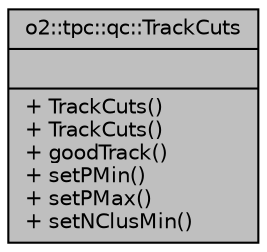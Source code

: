digraph "o2::tpc::qc::TrackCuts"
{
 // INTERACTIVE_SVG=YES
  bgcolor="transparent";
  edge [fontname="Helvetica",fontsize="10",labelfontname="Helvetica",labelfontsize="10"];
  node [fontname="Helvetica",fontsize="10",shape=record];
  Node1 [label="{o2::tpc::qc::TrackCuts\n||+ TrackCuts()\l+ TrackCuts()\l+ goodTrack()\l+ setPMin()\l+ setPMax()\l+ setNClusMin()\l}",height=0.2,width=0.4,color="black", fillcolor="grey75", style="filled", fontcolor="black"];
}
